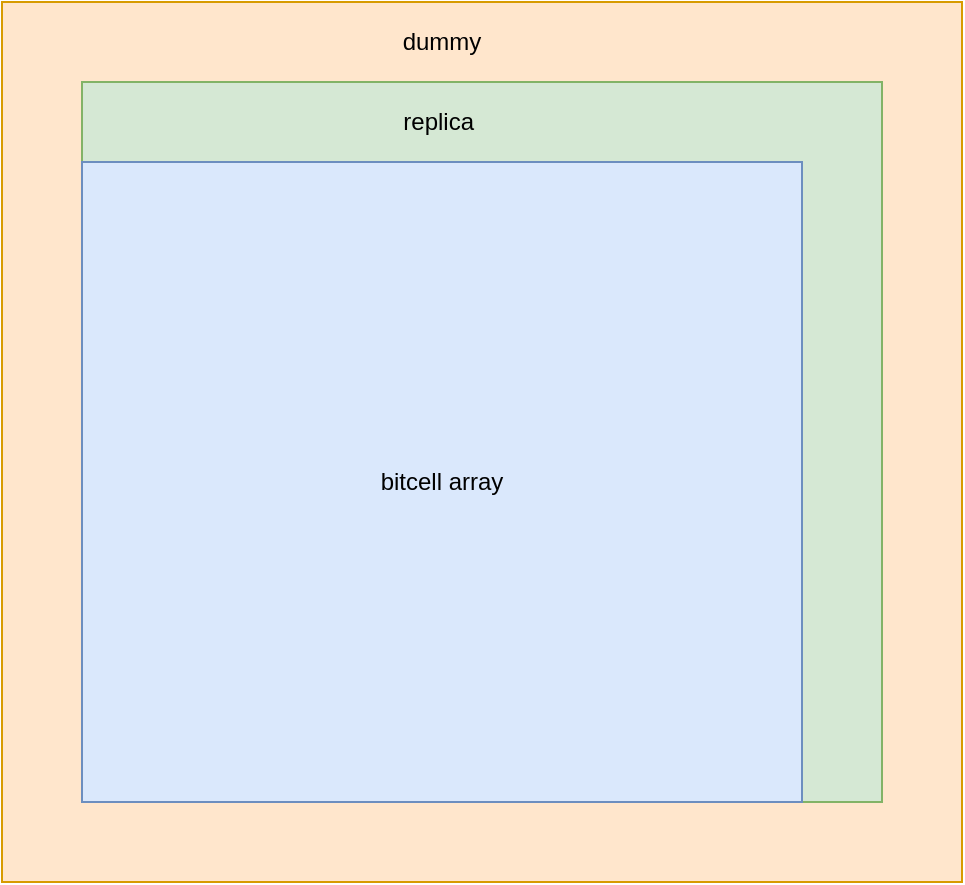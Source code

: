 <mxfile version="13.3.5" type="device"><diagram id="9z7PcHXhrFd_hU3bUoVN" name="第 1 页"><mxGraphModel dx="769" dy="570" grid="1" gridSize="10" guides="1" tooltips="1" connect="1" arrows="1" fold="1" page="1" pageScale="1" pageWidth="1654" pageHeight="2336" math="0" shadow="0"><root><mxCell id="0"/><mxCell id="1" parent="0"/><mxCell id="YOTw2Y01d5fuc41GU998-5" value="" style="rounded=0;whiteSpace=wrap;html=1;fillColor=#ffe6cc;strokeColor=#d79b00;" parent="1" vertex="1"><mxGeometry x="200" y="80" width="480" height="440" as="geometry"/></mxCell><mxCell id="YOTw2Y01d5fuc41GU998-4" value="" style="rounded=0;whiteSpace=wrap;html=1;fillColor=#d5e8d4;strokeColor=#82b366;" parent="1" vertex="1"><mxGeometry x="240" y="120" width="400" height="360" as="geometry"/></mxCell><mxCell id="YOTw2Y01d5fuc41GU998-1" value="bitcell array" style="rounded=0;whiteSpace=wrap;html=1;fillColor=#dae8fc;strokeColor=#6c8ebf;" parent="1" vertex="1"><mxGeometry x="240" y="160" width="360" height="320" as="geometry"/></mxCell><mxCell id="YOTw2Y01d5fuc41GU998-6" value="replica&amp;nbsp;" style="text;html=1;strokeColor=none;fillColor=none;align=center;verticalAlign=middle;whiteSpace=wrap;rounded=0;" parent="1" vertex="1"><mxGeometry x="400" y="130" width="40" height="20" as="geometry"/></mxCell><mxCell id="YOTw2Y01d5fuc41GU998-7" value="dummy" style="text;html=1;strokeColor=none;fillColor=none;align=center;verticalAlign=middle;whiteSpace=wrap;rounded=0;" parent="1" vertex="1"><mxGeometry x="400" y="90" width="40" height="20" as="geometry"/></mxCell></root></mxGraphModel></diagram></mxfile>